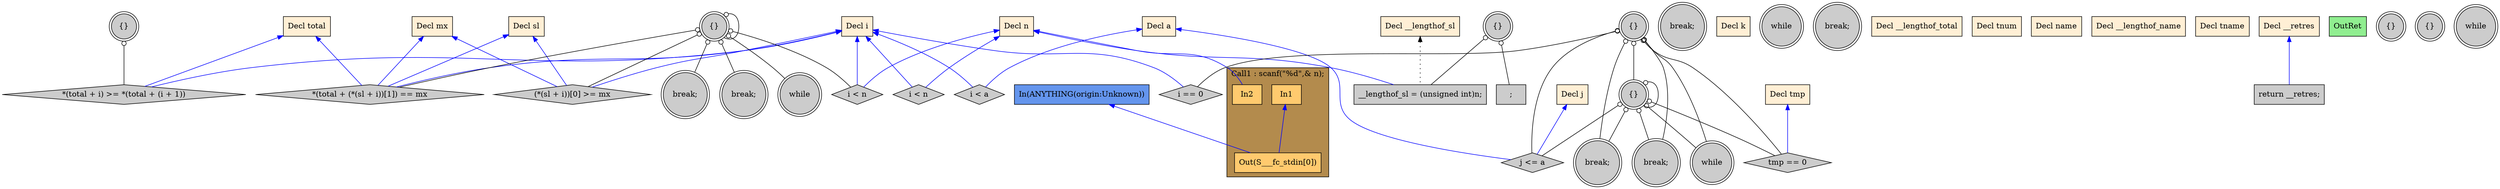 digraph G {
  rankdir=TB;
  node [style="filled", ];
  32 [label="{}", fillcolor="#CCCCCC", shape=doublecircle, ];
  33 [label="j <= a", fillcolor="#CCCCCC", shape=diamond, ];
  34 [label="tmp == 0", fillcolor="#CCCCCC", shape=diamond, ];
  2 [label="Decl n", fillcolor="#FFEFD5", shape=box, ];
  35 [label="break;", fillcolor="#CCCCCC", shape=doublecircle, ];
  3 [label="Decl i", fillcolor="#FFEFD5", shape=box, ];
  36 [label="break;", fillcolor="#CCCCCC", shape=doublecircle, ];
  4 [label="Decl j", fillcolor="#FFEFD5", shape=box, ];
  37 [label="break;", fillcolor="#CCCCCC", shape=doublecircle, ];
  5 [label="Decl k", fillcolor="#FFEFD5", shape=box, ];
  38 [label="while", fillcolor="#CCCCCC", shape=doublecircle, ];
  6 [label="Decl a", fillcolor="#FFEFD5", shape=box, ];
  39 [label="i < a", fillcolor="#CCCCCC", shape=diamond, ];
  7 [label="Decl sl", fillcolor="#FFEFD5", shape=box, ];
  40 [label="{}", fillcolor="#CCCCCC", shape=doublecircle, ];
  8 [label="Decl __lengthof_sl", fillcolor="#FFEFD5", shape=box, ];
  41 [label="*(total + i) >= *(total + (i + 1))", fillcolor="#CCCCCC",
      shape=diamond, ];
  9 [label="Decl total", fillcolor="#FFEFD5", shape=box, ];
  42 [label="break;", fillcolor="#CCCCCC", shape=doublecircle, ];
  10 [label="Decl __lengthof_total", fillcolor="#FFEFD5", shape=box, ];
  43 [label="while", fillcolor="#CCCCCC", shape=doublecircle, ];
  11 [label="Decl mx", fillcolor="#FFEFD5", shape=box, ];
  44 [label="i < n", fillcolor="#CCCCCC", shape=diamond, ];
  12 [label="Decl tnum", fillcolor="#FFEFD5", shape=box, ];
  45 [label="{}", fillcolor="#CCCCCC", shape=doublecircle, ];
  13 [label="Decl name", fillcolor="#FFEFD5", shape=box, ];
  46 [label="(*(sl + i))[0] >= mx", fillcolor="#CCCCCC", shape=diamond, ];
  14 [label="Decl __lengthof_name", fillcolor="#FFEFD5", shape=box, ];
  47 [label="*(total + (*(sl + i))[1]) == mx", fillcolor="#CCCCCC",
      shape=diamond, ];
  15 [label="Decl tname", fillcolor="#FFEFD5", shape=box, ];
  48 [label="break;", fillcolor="#CCCCCC", shape=doublecircle, ];
  16 [label="Decl tmp", fillcolor="#FFEFD5", shape=box, ];
  49 [label="break;", fillcolor="#CCCCCC", shape=doublecircle, ];
  17 [label="Decl __retres", fillcolor="#FFEFD5", shape=box, ];
  50 [label="return __retres;", fillcolor="#CCCCCC", shape=box, ];
  51 [label="OutRet", fillcolor="#90EE90", shape=box, ];
  19 [label="In1", fillcolor="#FFCA6E", shape=box, ];
  52 [label="In(ANYTHING(origin:Unknown))", fillcolor="#6495ED", shape=box, ];
  20 [label="In2", fillcolor="#FFCA6E", shape=box, ];
  21 [label="Out(S___fc_stdin[0])", fillcolor="#FFCA6E", shape=box, ];
  22 [label="{}", fillcolor="#CCCCCC", shape=doublecircle, ];
  23 [label=";", fillcolor="#CCCCCC", shape=box, ];
  24 [label="__lengthof_sl = (unsigned int)n;", fillcolor="#CCCCCC",
      shape=box, ];
  25 [label="{}", fillcolor="#CCCCCC", shape=doublecircle, ];
  26 [label="{}", fillcolor="#CCCCCC", shape=doublecircle, ];
  27 [label="while", fillcolor="#CCCCCC", shape=doublecircle, ];
  28 [label="i < n", fillcolor="#CCCCCC", shape=diamond, ];
  29 [label="{}", fillcolor="#CCCCCC", shape=doublecircle, ];
  30 [label="i == 0", fillcolor="#CCCCCC", shape=diamond, ];
  31 [label="while", fillcolor="#CCCCCC", shape=doublecircle, ];
  
  subgraph cluster_Call1 { label="Call1 : scanf(\"%d\",& n);";
                           fillcolor="#B38B4D"; style="filled"; 21;20;19;
     };
  
  edge [dir=back, ];
  29 -> 32 [color="#000000", arrowtail=odot, ];
  32 -> 32 [color="#000000", arrowtail=odot, ];
  4 -> 33 [color="#0000FF", ];
  6 -> 33 [color="#0000FF", ];
  29 -> 33 [color="#000000", arrowtail=odot, ];
  32 -> 33 [color="#000000", arrowtail=odot, ];
  16 -> 34 [color="#0000FF", ];
  29 -> 34 [color="#000000", arrowtail=odot, ];
  32 -> 34 [color="#000000", arrowtail=odot, ];
  29 -> 35 [color="#000000", arrowtail=odot, ];
  32 -> 35 [color="#000000", arrowtail=odot, ];
  29 -> 36 [color="#000000", arrowtail=odot, ];
  32 -> 36 [color="#000000", arrowtail=odot, ];
  3 -> 39 [color="#0000FF", ];
  6 -> 39 [color="#0000FF", ];
  3 -> 41 [color="#0000FF", ];
  9 -> 41 [color="#0000FF", ];
  40 -> 41 [color="#000000", arrowtail=odot, ];
  45 -> 43 [color="#000000", arrowtail=odot, ];
  2 -> 44 [color="#0000FF", ];
  3 -> 44 [color="#0000FF", ];
  45 -> 44 [color="#000000", arrowtail=odot, ];
  45 -> 45 [color="#000000", arrowtail=odot, ];
  3 -> 46 [color="#0000FF", ];
  7 -> 46 [color="#0000FF", ];
  11 -> 46 [color="#0000FF", ];
  45 -> 46 [color="#000000", arrowtail=odot, ];
  3 -> 47 [color="#0000FF", ];
  7 -> 47 [color="#0000FF", ];
  9 -> 47 [color="#0000FF", ];
  11 -> 47 [color="#0000FF", ];
  45 -> 47 [color="#000000", arrowtail=odot, ];
  45 -> 48 [color="#000000", arrowtail=odot, ];
  45 -> 49 [color="#000000", arrowtail=odot, ];
  17 -> 50 [color="#0000FF", ];
  2 -> 20 [color="#0000FF", ];
  19 -> 21 [color="#0000FF", ];
  52 -> 21 [color="#0000FF", ];
  22 -> 23 [color="#000000", arrowtail=odot, ];
  2 -> 24 [color="#0000FF", ];
  8 -> 24 [color="#000000", style="dotted", ];
  22 -> 24 [color="#000000", arrowtail=odot, ];
  2 -> 28 [color="#0000FF", ];
  3 -> 28 [color="#0000FF", ];
  3 -> 30 [color="#0000FF", ];
  29 -> 30 [color="#000000", arrowtail=odot, ];
  29 -> 31 [color="#000000", arrowtail=odot, ];
  32 -> 31 [color="#000000", arrowtail=odot, ];
  
  }